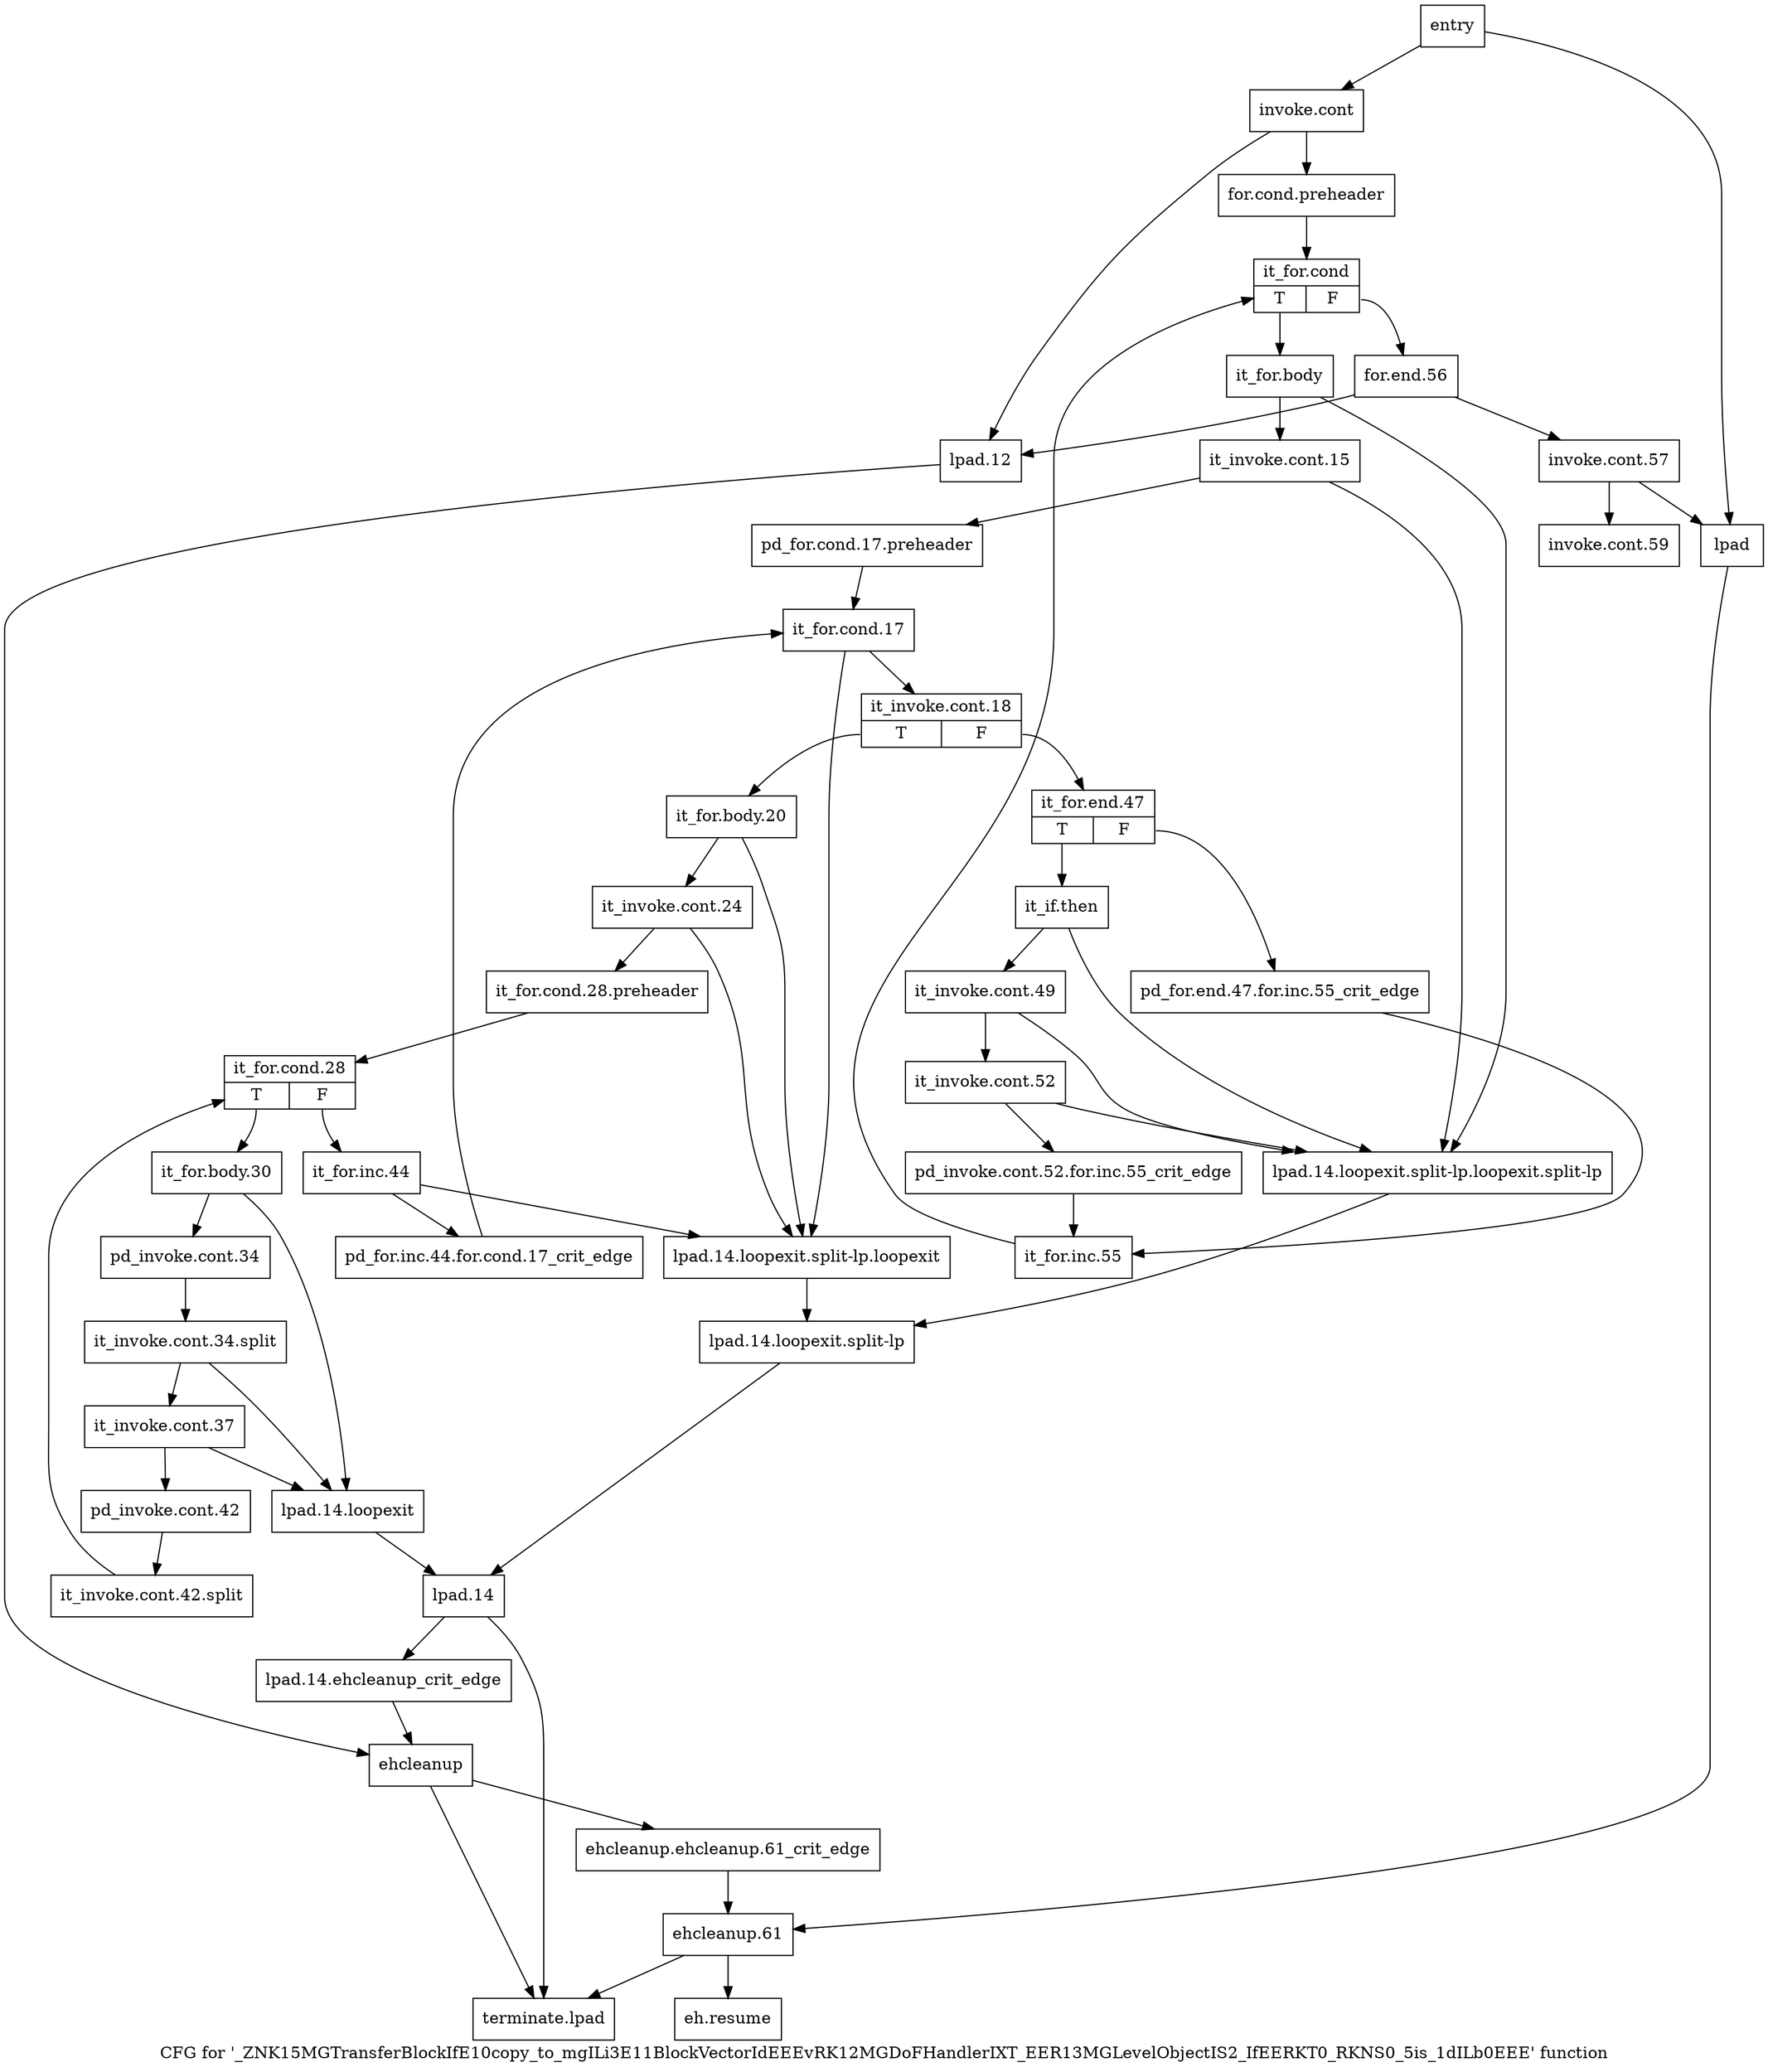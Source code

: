 digraph "CFG for '_ZNK15MGTransferBlockIfE10copy_to_mgILi3E11BlockVectorIdEEEvRK12MGDoFHandlerIXT_EER13MGLevelObjectIS2_IfEERKT0_RKNS0_5is_1dILb0EEE' function" {
	label="CFG for '_ZNK15MGTransferBlockIfE10copy_to_mgILi3E11BlockVectorIdEEEvRK12MGDoFHandlerIXT_EER13MGLevelObjectIS2_IfEERKT0_RKNS0_5is_1dILb0EEE' function";

	Node0x6560d10 [shape=record,label="{entry}"];
	Node0x6560d10 -> Node0x6560d60;
	Node0x6560d10 -> Node0x6562390;
	Node0x6560d60 [shape=record,label="{invoke.cont}"];
	Node0x6560d60 -> Node0x6560db0;
	Node0x6560d60 -> Node0x65623e0;
	Node0x6560db0 [shape=record,label="{for.cond.preheader}"];
	Node0x6560db0 -> Node0x6560e00;
	Node0x6560e00 [shape=record,label="{it_for.cond|{<s0>T|<s1>F}}"];
	Node0x6560e00:s0 -> Node0x6560e50;
	Node0x6560e00:s1 -> Node0x65628e0;
	Node0x6560e50 [shape=record,label="{it_for.body}"];
	Node0x6560e50 -> Node0x6560ea0;
	Node0x6560e50 -> Node0x65624d0;
	Node0x6560ea0 [shape=record,label="{it_invoke.cont.15}"];
	Node0x6560ea0 -> Node0x6560ef0;
	Node0x6560ea0 -> Node0x65624d0;
	Node0x6560ef0 [shape=record,label="{pd_for.cond.17.preheader}"];
	Node0x6560ef0 -> Node0x6560f40;
	Node0x6560f40 [shape=record,label="{it_for.cond.17}"];
	Node0x6560f40 -> Node0x6560f90;
	Node0x6560f40 -> Node0x6562480;
	Node0x6560f90 [shape=record,label="{it_invoke.cont.18|{<s0>T|<s1>F}}"];
	Node0x6560f90:s0 -> Node0x6560fe0;
	Node0x6560f90:s1 -> Node0x65626b0;
	Node0x6560fe0 [shape=record,label="{it_for.body.20}"];
	Node0x6560fe0 -> Node0x6561030;
	Node0x6560fe0 -> Node0x6562480;
	Node0x6561030 [shape=record,label="{it_invoke.cont.24}"];
	Node0x6561030 -> Node0x65621b0;
	Node0x6561030 -> Node0x6562480;
	Node0x65621b0 [shape=record,label="{it_for.cond.28.preheader}"];
	Node0x65621b0 -> Node0x6562200;
	Node0x6562200 [shape=record,label="{it_for.cond.28|{<s0>T|<s1>F}}"];
	Node0x6562200:s0 -> Node0x6562250;
	Node0x6562200:s1 -> Node0x6562610;
	Node0x6562250 [shape=record,label="{it_for.body.30}"];
	Node0x6562250 -> Node0x65622a0;
	Node0x6562250 -> Node0x6562430;
	Node0x65622a0 [shape=record,label="{pd_invoke.cont.34}"];
	Node0x65622a0 -> Node0xac5c080;
	Node0xac5c080 [shape=record,label="{it_invoke.cont.34.split}"];
	Node0xac5c080 -> Node0x65622f0;
	Node0xac5c080 -> Node0x6562430;
	Node0x65622f0 [shape=record,label="{it_invoke.cont.37}"];
	Node0x65622f0 -> Node0x6562340;
	Node0x65622f0 -> Node0x6562430;
	Node0x6562340 [shape=record,label="{pd_invoke.cont.42}"];
	Node0x6562340 -> Node0xac5be00;
	Node0xac5be00 [shape=record,label="{it_invoke.cont.42.split}"];
	Node0xac5be00 -> Node0x6562200;
	Node0x6562390 [shape=record,label="{lpad}"];
	Node0x6562390 -> Node0x6562a70;
	Node0x65623e0 [shape=record,label="{lpad.12}"];
	Node0x65623e0 -> Node0x65629d0;
	Node0x6562430 [shape=record,label="{lpad.14.loopexit}"];
	Node0x6562430 -> Node0x6562570;
	Node0x6562480 [shape=record,label="{lpad.14.loopexit.split-lp.loopexit}"];
	Node0x6562480 -> Node0x6562520;
	Node0x65624d0 [shape=record,label="{lpad.14.loopexit.split-lp.loopexit.split-lp}"];
	Node0x65624d0 -> Node0x6562520;
	Node0x6562520 [shape=record,label="{lpad.14.loopexit.split-lp}"];
	Node0x6562520 -> Node0x6562570;
	Node0x6562570 [shape=record,label="{lpad.14}"];
	Node0x6562570 -> Node0x65625c0;
	Node0x6562570 -> Node0x6562b10;
	Node0x65625c0 [shape=record,label="{lpad.14.ehcleanup_crit_edge}"];
	Node0x65625c0 -> Node0x65629d0;
	Node0x6562610 [shape=record,label="{it_for.inc.44}"];
	Node0x6562610 -> Node0x6562660;
	Node0x6562610 -> Node0x6562480;
	Node0x6562660 [shape=record,label="{pd_for.inc.44.for.cond.17_crit_edge}"];
	Node0x6562660 -> Node0x6560f40;
	Node0x65626b0 [shape=record,label="{it_for.end.47|{<s0>T|<s1>F}}"];
	Node0x65626b0:s0 -> Node0x6562750;
	Node0x65626b0:s1 -> Node0x6562700;
	Node0x6562700 [shape=record,label="{pd_for.end.47.for.inc.55_crit_edge}"];
	Node0x6562700 -> Node0x6562890;
	Node0x6562750 [shape=record,label="{it_if.then}"];
	Node0x6562750 -> Node0x65627a0;
	Node0x6562750 -> Node0x65624d0;
	Node0x65627a0 [shape=record,label="{it_invoke.cont.49}"];
	Node0x65627a0 -> Node0x65627f0;
	Node0x65627a0 -> Node0x65624d0;
	Node0x65627f0 [shape=record,label="{it_invoke.cont.52}"];
	Node0x65627f0 -> Node0x6562840;
	Node0x65627f0 -> Node0x65624d0;
	Node0x6562840 [shape=record,label="{pd_invoke.cont.52.for.inc.55_crit_edge}"];
	Node0x6562840 -> Node0x6562890;
	Node0x6562890 [shape=record,label="{it_for.inc.55}"];
	Node0x6562890 -> Node0x6560e00;
	Node0x65628e0 [shape=record,label="{for.end.56}"];
	Node0x65628e0 -> Node0x6562930;
	Node0x65628e0 -> Node0x65623e0;
	Node0x6562930 [shape=record,label="{invoke.cont.57}"];
	Node0x6562930 -> Node0x6562980;
	Node0x6562930 -> Node0x6562390;
	Node0x6562980 [shape=record,label="{invoke.cont.59}"];
	Node0x65629d0 [shape=record,label="{ehcleanup}"];
	Node0x65629d0 -> Node0x6562a20;
	Node0x65629d0 -> Node0x6562b10;
	Node0x6562a20 [shape=record,label="{ehcleanup.ehcleanup.61_crit_edge}"];
	Node0x6562a20 -> Node0x6562a70;
	Node0x6562a70 [shape=record,label="{ehcleanup.61}"];
	Node0x6562a70 -> Node0x6562ac0;
	Node0x6562a70 -> Node0x6562b10;
	Node0x6562ac0 [shape=record,label="{eh.resume}"];
	Node0x6562b10 [shape=record,label="{terminate.lpad}"];
}
